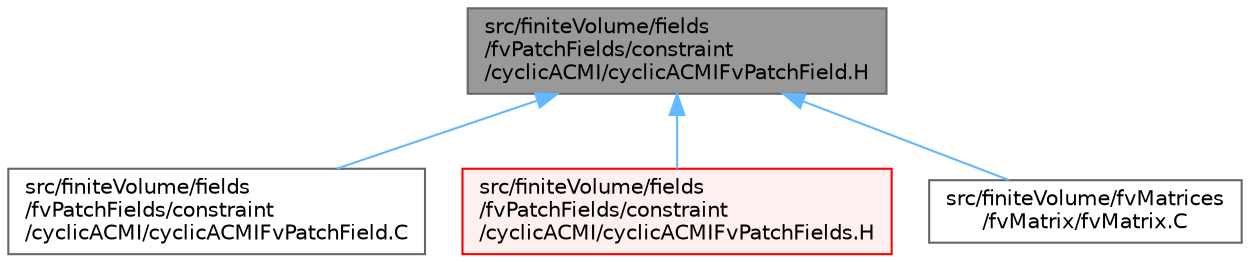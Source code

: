 digraph "src/finiteVolume/fields/fvPatchFields/constraint/cyclicACMI/cyclicACMIFvPatchField.H"
{
 // LATEX_PDF_SIZE
  bgcolor="transparent";
  edge [fontname=Helvetica,fontsize=10,labelfontname=Helvetica,labelfontsize=10];
  node [fontname=Helvetica,fontsize=10,shape=box,height=0.2,width=0.4];
  Node1 [id="Node000001",label="src/finiteVolume/fields\l/fvPatchFields/constraint\l/cyclicACMI/cyclicACMIFvPatchField.H",height=0.2,width=0.4,color="gray40", fillcolor="grey60", style="filled", fontcolor="black",tooltip=" "];
  Node1 -> Node2 [id="edge1_Node000001_Node000002",dir="back",color="steelblue1",style="solid",tooltip=" "];
  Node2 [id="Node000002",label="src/finiteVolume/fields\l/fvPatchFields/constraint\l/cyclicACMI/cyclicACMIFvPatchField.C",height=0.2,width=0.4,color="grey40", fillcolor="white", style="filled",URL="$cyclicACMIFvPatchField_8C.html",tooltip=" "];
  Node1 -> Node3 [id="edge2_Node000001_Node000003",dir="back",color="steelblue1",style="solid",tooltip=" "];
  Node3 [id="Node000003",label="src/finiteVolume/fields\l/fvPatchFields/constraint\l/cyclicACMI/cyclicACMIFvPatchFields.H",height=0.2,width=0.4,color="red", fillcolor="#FFF0F0", style="filled",URL="$cyclicACMIFvPatchFields_8H.html",tooltip=" "];
  Node1 -> Node5 [id="edge3_Node000001_Node000005",dir="back",color="steelblue1",style="solid",tooltip=" "];
  Node5 [id="Node000005",label="src/finiteVolume/fvMatrices\l/fvMatrix/fvMatrix.C",height=0.2,width=0.4,color="grey40", fillcolor="white", style="filled",URL="$fvMatrix_8C.html",tooltip=" "];
}
